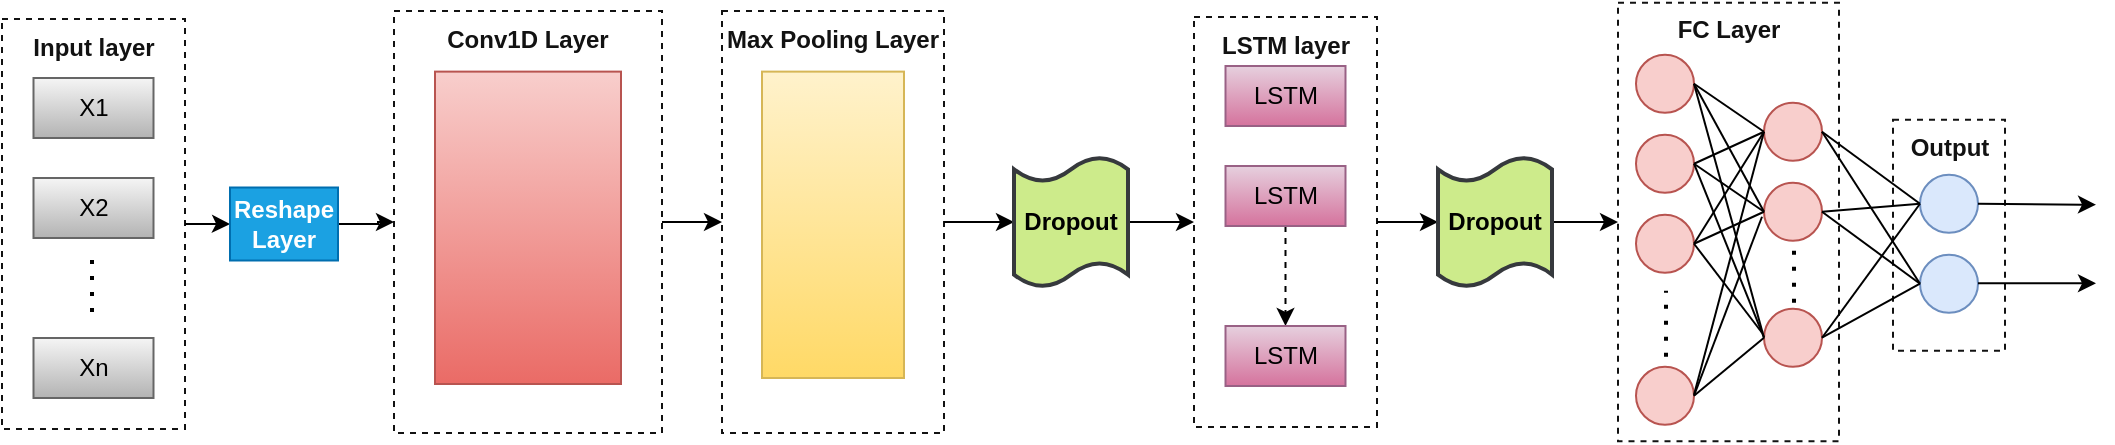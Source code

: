<mxfile version="21.5.2" type="github">
  <diagram name="Trang-1" id="93C8ARH71gQQAzw3Q0bI">
    <mxGraphModel dx="1222" dy="689" grid="0" gridSize="10" guides="1" tooltips="1" connect="1" arrows="1" fold="1" page="1" pageScale="1" pageWidth="3000" pageHeight="5000" math="0" shadow="0">
      <root>
        <mxCell id="0" />
        <mxCell id="1" parent="0" />
        <mxCell id="fIrqFg0aEj946vDmYM8f-79" value="&lt;b&gt;Output&lt;/b&gt;" style="fillColor=none;strokeColor=#121212;dashed=1;verticalAlign=top;fontStyle=0;fontColor=#121212;whiteSpace=wrap;html=1;" parent="1" vertex="1">
          <mxGeometry x="1067.5" y="270.87" width="56" height="115.5" as="geometry" />
        </mxCell>
        <mxCell id="fIrqFg0aEj946vDmYM8f-78" value="&lt;b&gt;FC Layer&lt;/b&gt;" style="fillColor=none;strokeColor=#121212;dashed=1;verticalAlign=top;fontStyle=0;fontColor=#121212;whiteSpace=wrap;html=1;" parent="1" vertex="1">
          <mxGeometry x="930" y="212.37" width="110.5" height="219.25" as="geometry" />
        </mxCell>
        <mxCell id="fIrqFg0aEj946vDmYM8f-36" value="&lt;b&gt;LSTM layer&lt;/b&gt;" style="fillColor=none;strokeColor=#121212;dashed=1;verticalAlign=top;fontStyle=0;fontColor=#121212;whiteSpace=wrap;html=1;" parent="1" vertex="1">
          <mxGeometry x="718" y="219.5" width="91.5" height="205" as="geometry" />
        </mxCell>
        <mxCell id="fIrqFg0aEj946vDmYM8f-30" value="&lt;b&gt;Max Pooling Layer&lt;/b&gt;" style="fillColor=none;strokeColor=#121212;dashed=1;verticalAlign=top;fontStyle=0;fontColor=#121212;whiteSpace=wrap;html=1;" parent="1" vertex="1">
          <mxGeometry x="482" y="216.5" width="111" height="211" as="geometry" />
        </mxCell>
        <mxCell id="fIrqFg0aEj946vDmYM8f-22" value="&lt;b&gt;Conv1D&amp;nbsp;Layer&lt;/b&gt;" style="fillColor=none;strokeColor=#121212;dashed=1;verticalAlign=top;fontStyle=0;fontColor=#121212;whiteSpace=wrap;html=1;" parent="1" vertex="1">
          <mxGeometry x="318" y="216.5" width="134" height="211" as="geometry" />
        </mxCell>
        <mxCell id="fIrqFg0aEj946vDmYM8f-9" value="&lt;b&gt;Input layer&lt;/b&gt;" style="fillColor=none;strokeColor=#121212;dashed=1;verticalAlign=top;fontStyle=0;fontColor=#121212;whiteSpace=wrap;html=1;" parent="1" vertex="1">
          <mxGeometry x="122" y="220.5" width="91.5" height="205" as="geometry" />
        </mxCell>
        <mxCell id="fIrqFg0aEj946vDmYM8f-2" value="X1" style="rounded=0;whiteSpace=wrap;html=1;fillColor=#f5f5f5;strokeColor=#666666;gradientColor=#b3b3b3;" parent="1" vertex="1">
          <mxGeometry x="137.75" y="250" width="60" height="30" as="geometry" />
        </mxCell>
        <mxCell id="fIrqFg0aEj946vDmYM8f-3" value="X2" style="rounded=0;whiteSpace=wrap;html=1;fillColor=#f5f5f5;strokeColor=#666666;gradientColor=#b3b3b3;" parent="1" vertex="1">
          <mxGeometry x="137.75" y="300" width="60" height="30" as="geometry" />
        </mxCell>
        <mxCell id="fIrqFg0aEj946vDmYM8f-4" value="Xn" style="rounded=0;whiteSpace=wrap;html=1;fillColor=#f5f5f5;strokeColor=#666666;gradientColor=#b3b3b3;" parent="1" vertex="1">
          <mxGeometry x="137.75" y="380" width="60" height="30" as="geometry" />
        </mxCell>
        <mxCell id="fIrqFg0aEj946vDmYM8f-12" value="" style="rounded=0;whiteSpace=wrap;html=1;fillColor=#f8cecc;strokeColor=#b85450;gradientColor=#ea6b66;" parent="1" vertex="1">
          <mxGeometry x="338.5" y="246.81" width="93" height="156.19" as="geometry" />
        </mxCell>
        <mxCell id="fIrqFg0aEj946vDmYM8f-17" value="" style="rounded=0;whiteSpace=wrap;html=1;fillColor=#fff2cc;strokeColor=#d6b656;gradientColor=#ffd966;" parent="1" vertex="1">
          <mxGeometry x="502" y="246.81" width="71" height="153.19" as="geometry" />
        </mxCell>
        <mxCell id="fIrqFg0aEj946vDmYM8f-31" value="" style="edgeStyle=orthogonalEdgeStyle;rounded=0;orthogonalLoop=1;jettySize=auto;html=1;" parent="1" source="fIrqFg0aEj946vDmYM8f-22" target="fIrqFg0aEj946vDmYM8f-30" edge="1">
          <mxGeometry relative="1" as="geometry" />
        </mxCell>
        <mxCell id="fIrqFg0aEj946vDmYM8f-29" value="" style="edgeStyle=orthogonalEdgeStyle;rounded=0;orthogonalLoop=1;jettySize=auto;html=1;" parent="1" source="fIrqFg0aEj946vDmYM8f-9" target="fIrqFg0aEj946vDmYM8f-27" edge="1">
          <mxGeometry relative="1" as="geometry">
            <mxPoint x="219" y="323" as="sourcePoint" />
            <mxPoint x="374" y="323" as="targetPoint" />
          </mxGeometry>
        </mxCell>
        <mxCell id="fIrqFg0aEj946vDmYM8f-92" value="" style="edgeStyle=orthogonalEdgeStyle;rounded=0;orthogonalLoop=1;jettySize=auto;html=1;" parent="1" source="fIrqFg0aEj946vDmYM8f-27" target="fIrqFg0aEj946vDmYM8f-22" edge="1">
          <mxGeometry relative="1" as="geometry" />
        </mxCell>
        <mxCell id="fIrqFg0aEj946vDmYM8f-27" value="&lt;b&gt;Reshape Layer&lt;/b&gt;" style="rounded=0;whiteSpace=wrap;html=1;fillColor=#1ba1e2;strokeColor=#006EAF;fontColor=#ffffff;" parent="1" vertex="1">
          <mxGeometry x="236" y="304.75" width="54" height="36.5" as="geometry" />
        </mxCell>
        <mxCell id="fIrqFg0aEj946vDmYM8f-87" value="" style="edgeStyle=orthogonalEdgeStyle;rounded=0;orthogonalLoop=1;jettySize=auto;html=1;" parent="1" source="fIrqFg0aEj946vDmYM8f-30" target="fIrqFg0aEj946vDmYM8f-84" edge="1">
          <mxGeometry relative="1" as="geometry" />
        </mxCell>
        <mxCell id="fIrqFg0aEj946vDmYM8f-32" value="LSTM" style="rounded=0;whiteSpace=wrap;html=1;fillColor=#e6d0de;strokeColor=#996185;gradientColor=#d5739d;" parent="1" vertex="1">
          <mxGeometry x="733.75" y="244" width="60" height="30" as="geometry" />
        </mxCell>
        <mxCell id="fIrqFg0aEj946vDmYM8f-33" value="" style="edgeStyle=orthogonalEdgeStyle;rounded=0;orthogonalLoop=1;jettySize=auto;html=1;dashed=1;" parent="1" source="fIrqFg0aEj946vDmYM8f-34" target="fIrqFg0aEj946vDmYM8f-35" edge="1">
          <mxGeometry relative="1" as="geometry" />
        </mxCell>
        <mxCell id="fIrqFg0aEj946vDmYM8f-34" value="LSTM" style="rounded=0;whiteSpace=wrap;html=1;fillColor=#e6d0de;strokeColor=#996185;gradientColor=#d5739d;" parent="1" vertex="1">
          <mxGeometry x="733.75" y="294" width="60" height="30" as="geometry" />
        </mxCell>
        <mxCell id="fIrqFg0aEj946vDmYM8f-35" value="LSTM" style="rounded=0;whiteSpace=wrap;html=1;fillColor=#e6d0de;strokeColor=#996185;gradientColor=#d5739d;" parent="1" vertex="1">
          <mxGeometry x="733.75" y="374" width="60" height="30" as="geometry" />
        </mxCell>
        <mxCell id="fIrqFg0aEj946vDmYM8f-90" value="" style="edgeStyle=orthogonalEdgeStyle;rounded=0;orthogonalLoop=1;jettySize=auto;html=1;" parent="1" source="fIrqFg0aEj946vDmYM8f-36" target="fIrqFg0aEj946vDmYM8f-86" edge="1">
          <mxGeometry relative="1" as="geometry" />
        </mxCell>
        <mxCell id="fIrqFg0aEj946vDmYM8f-37" value="" style="ellipse;whiteSpace=wrap;html=1;aspect=fixed;fillColor=#f8cecc;strokeColor=#b85450;" parent="1" vertex="1">
          <mxGeometry x="939" y="238.37" width="29" height="29" as="geometry" />
        </mxCell>
        <mxCell id="fIrqFg0aEj946vDmYM8f-38" value="" style="ellipse;whiteSpace=wrap;html=1;aspect=fixed;fillColor=#f8cecc;strokeColor=#b85450;" parent="1" vertex="1">
          <mxGeometry x="939" y="318.37" width="29" height="29" as="geometry" />
        </mxCell>
        <mxCell id="fIrqFg0aEj946vDmYM8f-39" value="" style="ellipse;whiteSpace=wrap;html=1;aspect=fixed;fillColor=#f8cecc;strokeColor=#b85450;" parent="1" vertex="1">
          <mxGeometry x="939" y="278.37" width="29" height="29" as="geometry" />
        </mxCell>
        <mxCell id="fIrqFg0aEj946vDmYM8f-40" value="" style="ellipse;whiteSpace=wrap;html=1;aspect=fixed;fillColor=#f8cecc;strokeColor=#b85450;" parent="1" vertex="1">
          <mxGeometry x="939" y="394.37" width="29" height="29" as="geometry" />
        </mxCell>
        <mxCell id="fIrqFg0aEj946vDmYM8f-42" value="" style="endArrow=none;dashed=1;html=1;dashPattern=1 3;strokeWidth=2;rounded=0;" parent="1" edge="1">
          <mxGeometry width="50" height="50" relative="1" as="geometry">
            <mxPoint x="954" y="389.37" as="sourcePoint" />
            <mxPoint x="954" y="356.37" as="targetPoint" />
          </mxGeometry>
        </mxCell>
        <mxCell id="fIrqFg0aEj946vDmYM8f-43" value="" style="ellipse;whiteSpace=wrap;html=1;aspect=fixed;fillColor=#f8cecc;strokeColor=#b85450;" parent="1" vertex="1">
          <mxGeometry x="1003" y="262.37" width="29" height="29" as="geometry" />
        </mxCell>
        <mxCell id="fIrqFg0aEj946vDmYM8f-44" value="" style="ellipse;whiteSpace=wrap;html=1;aspect=fixed;fillColor=#f8cecc;strokeColor=#b85450;" parent="1" vertex="1">
          <mxGeometry x="1003" y="365.37" width="29" height="29" as="geometry" />
        </mxCell>
        <mxCell id="fIrqFg0aEj946vDmYM8f-45" value="" style="ellipse;whiteSpace=wrap;html=1;aspect=fixed;fillColor=#f8cecc;strokeColor=#b85450;" parent="1" vertex="1">
          <mxGeometry x="1003" y="302.37" width="29" height="29" as="geometry" />
        </mxCell>
        <mxCell id="fIrqFg0aEj946vDmYM8f-46" value="" style="ellipse;whiteSpace=wrap;html=1;aspect=fixed;fillColor=#dae8fc;strokeColor=#6c8ebf;" parent="1" vertex="1">
          <mxGeometry x="1081" y="298.37" width="29" height="29" as="geometry" />
        </mxCell>
        <mxCell id="fIrqFg0aEj946vDmYM8f-47" value="" style="ellipse;whiteSpace=wrap;html=1;aspect=fixed;fillColor=#dae8fc;strokeColor=#6c8ebf;" parent="1" vertex="1">
          <mxGeometry x="1081" y="338.37" width="29" height="29" as="geometry" />
        </mxCell>
        <mxCell id="fIrqFg0aEj946vDmYM8f-59" value="" style="endArrow=none;html=1;rounded=0;exitX=1;exitY=0.5;exitDx=0;exitDy=0;entryX=0;entryY=0.5;entryDx=0;entryDy=0;" parent="1" source="fIrqFg0aEj946vDmYM8f-43" target="fIrqFg0aEj946vDmYM8f-46" edge="1">
          <mxGeometry width="50" height="50" relative="1" as="geometry">
            <mxPoint x="682" y="454.37" as="sourcePoint" />
            <mxPoint x="732" y="404.37" as="targetPoint" />
          </mxGeometry>
        </mxCell>
        <mxCell id="fIrqFg0aEj946vDmYM8f-61" value="" style="endArrow=none;html=1;rounded=0;exitX=1;exitY=0.5;exitDx=0;exitDy=0;entryX=0;entryY=0.5;entryDx=0;entryDy=0;" parent="1" source="fIrqFg0aEj946vDmYM8f-37" target="fIrqFg0aEj946vDmYM8f-43" edge="1">
          <mxGeometry width="50" height="50" relative="1" as="geometry">
            <mxPoint x="682" y="454.37" as="sourcePoint" />
            <mxPoint x="732" y="404.37" as="targetPoint" />
          </mxGeometry>
        </mxCell>
        <mxCell id="fIrqFg0aEj946vDmYM8f-62" value="" style="endArrow=none;html=1;rounded=0;exitX=1;exitY=0.5;exitDx=0;exitDy=0;entryX=0;entryY=0.5;entryDx=0;entryDy=0;" parent="1" source="fIrqFg0aEj946vDmYM8f-37" target="fIrqFg0aEj946vDmYM8f-45" edge="1">
          <mxGeometry width="50" height="50" relative="1" as="geometry">
            <mxPoint x="682" y="454.37" as="sourcePoint" />
            <mxPoint x="732" y="404.37" as="targetPoint" />
          </mxGeometry>
        </mxCell>
        <mxCell id="fIrqFg0aEj946vDmYM8f-63" value="" style="endArrow=none;html=1;rounded=0;exitX=1;exitY=0.5;exitDx=0;exitDy=0;entryX=0;entryY=0.5;entryDx=0;entryDy=0;" parent="1" source="fIrqFg0aEj946vDmYM8f-37" target="fIrqFg0aEj946vDmYM8f-44" edge="1">
          <mxGeometry width="50" height="50" relative="1" as="geometry">
            <mxPoint x="682" y="454.37" as="sourcePoint" />
            <mxPoint x="732" y="404.37" as="targetPoint" />
          </mxGeometry>
        </mxCell>
        <mxCell id="fIrqFg0aEj946vDmYM8f-64" value="" style="endArrow=none;html=1;rounded=0;entryX=1;entryY=0.5;entryDx=0;entryDy=0;exitX=0;exitY=0.5;exitDx=0;exitDy=0;" parent="1" source="fIrqFg0aEj946vDmYM8f-43" target="fIrqFg0aEj946vDmYM8f-39" edge="1">
          <mxGeometry width="50" height="50" relative="1" as="geometry">
            <mxPoint x="682" y="454.37" as="sourcePoint" />
            <mxPoint x="732" y="404.37" as="targetPoint" />
          </mxGeometry>
        </mxCell>
        <mxCell id="fIrqFg0aEj946vDmYM8f-65" value="" style="endArrow=none;html=1;rounded=0;exitX=1;exitY=0.5;exitDx=0;exitDy=0;entryX=0;entryY=0.5;entryDx=0;entryDy=0;" parent="1" source="fIrqFg0aEj946vDmYM8f-39" target="fIrqFg0aEj946vDmYM8f-45" edge="1">
          <mxGeometry width="50" height="50" relative="1" as="geometry">
            <mxPoint x="682" y="454.37" as="sourcePoint" />
            <mxPoint x="732" y="404.37" as="targetPoint" />
          </mxGeometry>
        </mxCell>
        <mxCell id="fIrqFg0aEj946vDmYM8f-66" value="" style="endArrow=none;html=1;rounded=0;exitX=1;exitY=0.5;exitDx=0;exitDy=0;entryX=0;entryY=0.5;entryDx=0;entryDy=0;" parent="1" source="fIrqFg0aEj946vDmYM8f-39" target="fIrqFg0aEj946vDmYM8f-44" edge="1">
          <mxGeometry width="50" height="50" relative="1" as="geometry">
            <mxPoint x="682" y="454.37" as="sourcePoint" />
            <mxPoint x="732" y="404.37" as="targetPoint" />
          </mxGeometry>
        </mxCell>
        <mxCell id="fIrqFg0aEj946vDmYM8f-67" value="" style="endArrow=none;html=1;rounded=0;exitX=1;exitY=0.5;exitDx=0;exitDy=0;" parent="1" source="fIrqFg0aEj946vDmYM8f-38" edge="1">
          <mxGeometry width="50" height="50" relative="1" as="geometry">
            <mxPoint x="682" y="454.37" as="sourcePoint" />
            <mxPoint x="1002" y="377.37" as="targetPoint" />
          </mxGeometry>
        </mxCell>
        <mxCell id="fIrqFg0aEj946vDmYM8f-68" value="" style="endArrow=none;html=1;rounded=0;exitX=0;exitY=0.5;exitDx=0;exitDy=0;entryX=1;entryY=0.5;entryDx=0;entryDy=0;" parent="1" source="fIrqFg0aEj946vDmYM8f-43" target="fIrqFg0aEj946vDmYM8f-38" edge="1">
          <mxGeometry width="50" height="50" relative="1" as="geometry">
            <mxPoint x="682" y="454.37" as="sourcePoint" />
            <mxPoint x="732" y="404.37" as="targetPoint" />
          </mxGeometry>
        </mxCell>
        <mxCell id="fIrqFg0aEj946vDmYM8f-69" value="" style="endArrow=none;html=1;rounded=0;exitX=1;exitY=0.5;exitDx=0;exitDy=0;entryX=0;entryY=0.5;entryDx=0;entryDy=0;" parent="1" source="fIrqFg0aEj946vDmYM8f-38" target="fIrqFg0aEj946vDmYM8f-45" edge="1">
          <mxGeometry width="50" height="50" relative="1" as="geometry">
            <mxPoint x="682" y="454.37" as="sourcePoint" />
            <mxPoint x="732" y="404.37" as="targetPoint" />
          </mxGeometry>
        </mxCell>
        <mxCell id="fIrqFg0aEj946vDmYM8f-70" value="" style="endArrow=none;html=1;rounded=0;exitX=1;exitY=0.5;exitDx=0;exitDy=0;entryX=0;entryY=0.5;entryDx=0;entryDy=0;" parent="1" source="fIrqFg0aEj946vDmYM8f-40" target="fIrqFg0aEj946vDmYM8f-44" edge="1">
          <mxGeometry width="50" height="50" relative="1" as="geometry">
            <mxPoint x="682" y="454.37" as="sourcePoint" />
            <mxPoint x="732" y="404.37" as="targetPoint" />
          </mxGeometry>
        </mxCell>
        <mxCell id="fIrqFg0aEj946vDmYM8f-71" value="" style="endArrow=none;html=1;rounded=0;exitX=1;exitY=0.5;exitDx=0;exitDy=0;" parent="1" source="fIrqFg0aEj946vDmYM8f-40" edge="1">
          <mxGeometry width="50" height="50" relative="1" as="geometry">
            <mxPoint x="682" y="454.37" as="sourcePoint" />
            <mxPoint x="1002" y="319.37" as="targetPoint" />
          </mxGeometry>
        </mxCell>
        <mxCell id="fIrqFg0aEj946vDmYM8f-72" value="" style="endArrow=none;html=1;rounded=0;entryX=0;entryY=0.5;entryDx=0;entryDy=0;" parent="1" target="fIrqFg0aEj946vDmYM8f-43" edge="1">
          <mxGeometry width="50" height="50" relative="1" as="geometry">
            <mxPoint x="968" y="408.37" as="sourcePoint" />
            <mxPoint x="732" y="404.37" as="targetPoint" />
          </mxGeometry>
        </mxCell>
        <mxCell id="fIrqFg0aEj946vDmYM8f-73" value="" style="endArrow=none;html=1;rounded=0;entryX=1;entryY=0.5;entryDx=0;entryDy=0;exitX=0;exitY=0.5;exitDx=0;exitDy=0;" parent="1" source="fIrqFg0aEj946vDmYM8f-47" target="fIrqFg0aEj946vDmYM8f-43" edge="1">
          <mxGeometry width="50" height="50" relative="1" as="geometry">
            <mxPoint x="682" y="454.37" as="sourcePoint" />
            <mxPoint x="732" y="404.37" as="targetPoint" />
          </mxGeometry>
        </mxCell>
        <mxCell id="fIrqFg0aEj946vDmYM8f-74" value="" style="endArrow=none;html=1;rounded=0;entryX=1;entryY=0.5;entryDx=0;entryDy=0;exitX=0;exitY=0.5;exitDx=0;exitDy=0;" parent="1" source="fIrqFg0aEj946vDmYM8f-46" target="fIrqFg0aEj946vDmYM8f-45" edge="1">
          <mxGeometry width="50" height="50" relative="1" as="geometry">
            <mxPoint x="682" y="454.37" as="sourcePoint" />
            <mxPoint x="732" y="404.37" as="targetPoint" />
          </mxGeometry>
        </mxCell>
        <mxCell id="fIrqFg0aEj946vDmYM8f-75" value="" style="endArrow=none;html=1;rounded=0;entryX=1;entryY=0.5;entryDx=0;entryDy=0;exitX=0;exitY=0.5;exitDx=0;exitDy=0;" parent="1" source="fIrqFg0aEj946vDmYM8f-47" target="fIrqFg0aEj946vDmYM8f-45" edge="1">
          <mxGeometry width="50" height="50" relative="1" as="geometry">
            <mxPoint x="682" y="454.37" as="sourcePoint" />
            <mxPoint x="732" y="404.37" as="targetPoint" />
          </mxGeometry>
        </mxCell>
        <mxCell id="fIrqFg0aEj946vDmYM8f-76" value="" style="endArrow=none;html=1;rounded=0;entryX=1;entryY=0.5;entryDx=0;entryDy=0;exitX=0;exitY=0.5;exitDx=0;exitDy=0;" parent="1" source="fIrqFg0aEj946vDmYM8f-47" target="fIrqFg0aEj946vDmYM8f-44" edge="1">
          <mxGeometry width="50" height="50" relative="1" as="geometry">
            <mxPoint x="682" y="454.37" as="sourcePoint" />
            <mxPoint x="732" y="404.37" as="targetPoint" />
          </mxGeometry>
        </mxCell>
        <mxCell id="fIrqFg0aEj946vDmYM8f-77" value="" style="endArrow=none;html=1;rounded=0;exitX=1;exitY=0.5;exitDx=0;exitDy=0;entryX=0;entryY=0.5;entryDx=0;entryDy=0;" parent="1" source="fIrqFg0aEj946vDmYM8f-44" target="fIrqFg0aEj946vDmYM8f-46" edge="1">
          <mxGeometry width="50" height="50" relative="1" as="geometry">
            <mxPoint x="682" y="454.37" as="sourcePoint" />
            <mxPoint x="732" y="404.37" as="targetPoint" />
          </mxGeometry>
        </mxCell>
        <mxCell id="fIrqFg0aEj946vDmYM8f-80" value="" style="endArrow=none;dashed=1;html=1;dashPattern=1 3;strokeWidth=2;rounded=0;" parent="1" edge="1">
          <mxGeometry width="50" height="50" relative="1" as="geometry">
            <mxPoint x="1018" y="362.37" as="sourcePoint" />
            <mxPoint x="1018" y="336.37" as="targetPoint" />
          </mxGeometry>
        </mxCell>
        <mxCell id="fIrqFg0aEj946vDmYM8f-81" value="" style="endArrow=classic;html=1;rounded=0;exitX=1;exitY=0.5;exitDx=0;exitDy=0;" parent="1" source="fIrqFg0aEj946vDmYM8f-46" edge="1">
          <mxGeometry width="50" height="50" relative="1" as="geometry">
            <mxPoint x="1131.0" y="311.62" as="sourcePoint" />
            <mxPoint x="1169" y="313.37" as="targetPoint" />
          </mxGeometry>
        </mxCell>
        <mxCell id="fIrqFg0aEj946vDmYM8f-82" value="" style="endArrow=classic;html=1;rounded=0;exitX=1;exitY=0.5;exitDx=0;exitDy=0;" parent="1" edge="1">
          <mxGeometry width="50" height="50" relative="1" as="geometry">
            <mxPoint x="1110" y="352.67" as="sourcePoint" />
            <mxPoint x="1169" y="352.67" as="targetPoint" />
          </mxGeometry>
        </mxCell>
        <mxCell id="fIrqFg0aEj946vDmYM8f-89" value="" style="edgeStyle=orthogonalEdgeStyle;rounded=0;orthogonalLoop=1;jettySize=auto;html=1;" parent="1" source="fIrqFg0aEj946vDmYM8f-84" target="fIrqFg0aEj946vDmYM8f-36" edge="1">
          <mxGeometry relative="1" as="geometry" />
        </mxCell>
        <mxCell id="fIrqFg0aEj946vDmYM8f-84" value="&lt;b&gt;Dropout&lt;/b&gt;" style="shape=tape;whiteSpace=wrap;html=1;strokeWidth=2;size=0.19;fillColor=#cdeb8b;strokeColor=#36393d;" parent="1" vertex="1">
          <mxGeometry x="628" y="289.5" width="57" height="65" as="geometry" />
        </mxCell>
        <mxCell id="fIrqFg0aEj946vDmYM8f-91" value="" style="edgeStyle=orthogonalEdgeStyle;rounded=0;orthogonalLoop=1;jettySize=auto;html=1;" parent="1" source="fIrqFg0aEj946vDmYM8f-86" target="fIrqFg0aEj946vDmYM8f-78" edge="1">
          <mxGeometry relative="1" as="geometry" />
        </mxCell>
        <mxCell id="fIrqFg0aEj946vDmYM8f-86" value="&lt;b&gt;Dropout&lt;/b&gt;" style="shape=tape;whiteSpace=wrap;html=1;strokeWidth=2;size=0.19;fillColor=#cdeb8b;strokeColor=#36393d;" parent="1" vertex="1">
          <mxGeometry x="840" y="289.5" width="57" height="65" as="geometry" />
        </mxCell>
        <mxCell id="7S9VPJewgshEMX-D8Lzb-1" value="" style="endArrow=none;dashed=1;html=1;dashPattern=1 3;strokeWidth=2;rounded=0;" parent="1" edge="1">
          <mxGeometry width="50" height="50" relative="1" as="geometry">
            <mxPoint x="167" y="367" as="sourcePoint" />
            <mxPoint x="167" y="338.37" as="targetPoint" />
          </mxGeometry>
        </mxCell>
      </root>
    </mxGraphModel>
  </diagram>
</mxfile>
